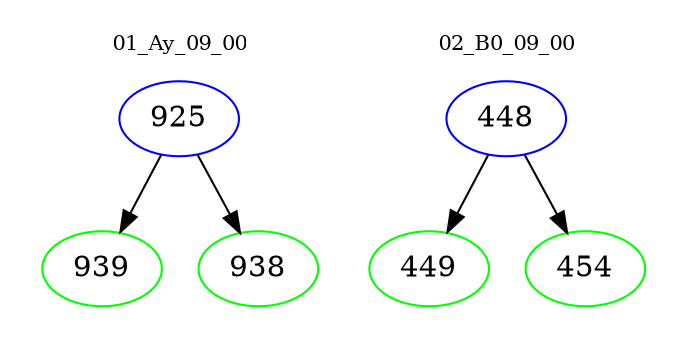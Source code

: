 digraph{
subgraph cluster_0 {
color = white
label = "01_Ay_09_00";
fontsize=10;
T0_925 [label="925", color="blue"]
T0_925 -> T0_939 [color="black"]
T0_939 [label="939", color="green"]
T0_925 -> T0_938 [color="black"]
T0_938 [label="938", color="green"]
}
subgraph cluster_1 {
color = white
label = "02_B0_09_00";
fontsize=10;
T1_448 [label="448", color="blue"]
T1_448 -> T1_449 [color="black"]
T1_449 [label="449", color="green"]
T1_448 -> T1_454 [color="black"]
T1_454 [label="454", color="green"]
}
}
